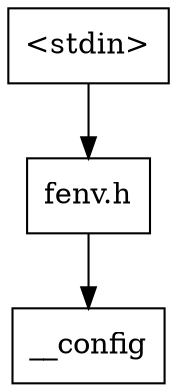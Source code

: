 digraph "dependencies" {
  header_0 [ shape="box", label="\<stdin\>" ];
  header_1 [ shape="box", label="fenv.h" ];
  header_2 [ shape="box", label="__config" ];
  header_0 -> header_1;
  header_1 -> header_2;
}